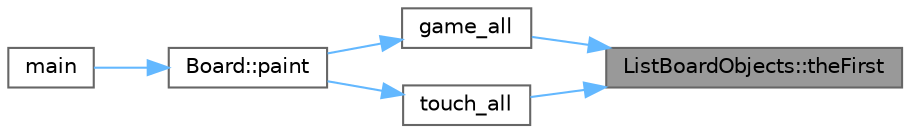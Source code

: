 digraph "ListBoardObjects::theFirst"
{
 // LATEX_PDF_SIZE
  bgcolor="transparent";
  edge [fontname=Helvetica,fontsize=10,labelfontname=Helvetica,labelfontsize=10];
  node [fontname=Helvetica,fontsize=10,shape=box,height=0.2,width=0.4];
  rankdir="RL";
  Node1 [label="ListBoardObjects::theFirst",height=0.2,width=0.4,color="gray40", fillcolor="grey60", style="filled", fontcolor="black",tooltip=" "];
  Node1 -> Node2 [dir="back",color="steelblue1",style="solid"];
  Node2 [label="game_all",height=0.2,width=0.4,color="grey40", fillcolor="white", style="filled",URL="$_board_8cpp.html#a3d1fb002b970e8964fd9db90de824680",tooltip=" "];
  Node2 -> Node3 [dir="back",color="steelblue1",style="solid"];
  Node3 [label="Board::paint",height=0.2,width=0.4,color="grey40", fillcolor="white", style="filled",URL="$class_board.html#a374a1234d9e64ace51c669ad5d061fa4",tooltip=" "];
  Node3 -> Node4 [dir="back",color="steelblue1",style="solid"];
  Node4 [label="main",height=0.2,width=0.4,color="grey40", fillcolor="white", style="filled",URL="$_vlad_pack_man_game_8cpp.html#ae66f6b31b5ad750f1fe042a706a4e3d4",tooltip=" "];
  Node1 -> Node5 [dir="back",color="steelblue1",style="solid"];
  Node5 [label="touch_all",height=0.2,width=0.4,color="grey40", fillcolor="white", style="filled",URL="$_board_8cpp.html#acec2c8c3cf5e7ff13d6997599476e5f2",tooltip=" "];
  Node5 -> Node3 [dir="back",color="steelblue1",style="solid"];
}
